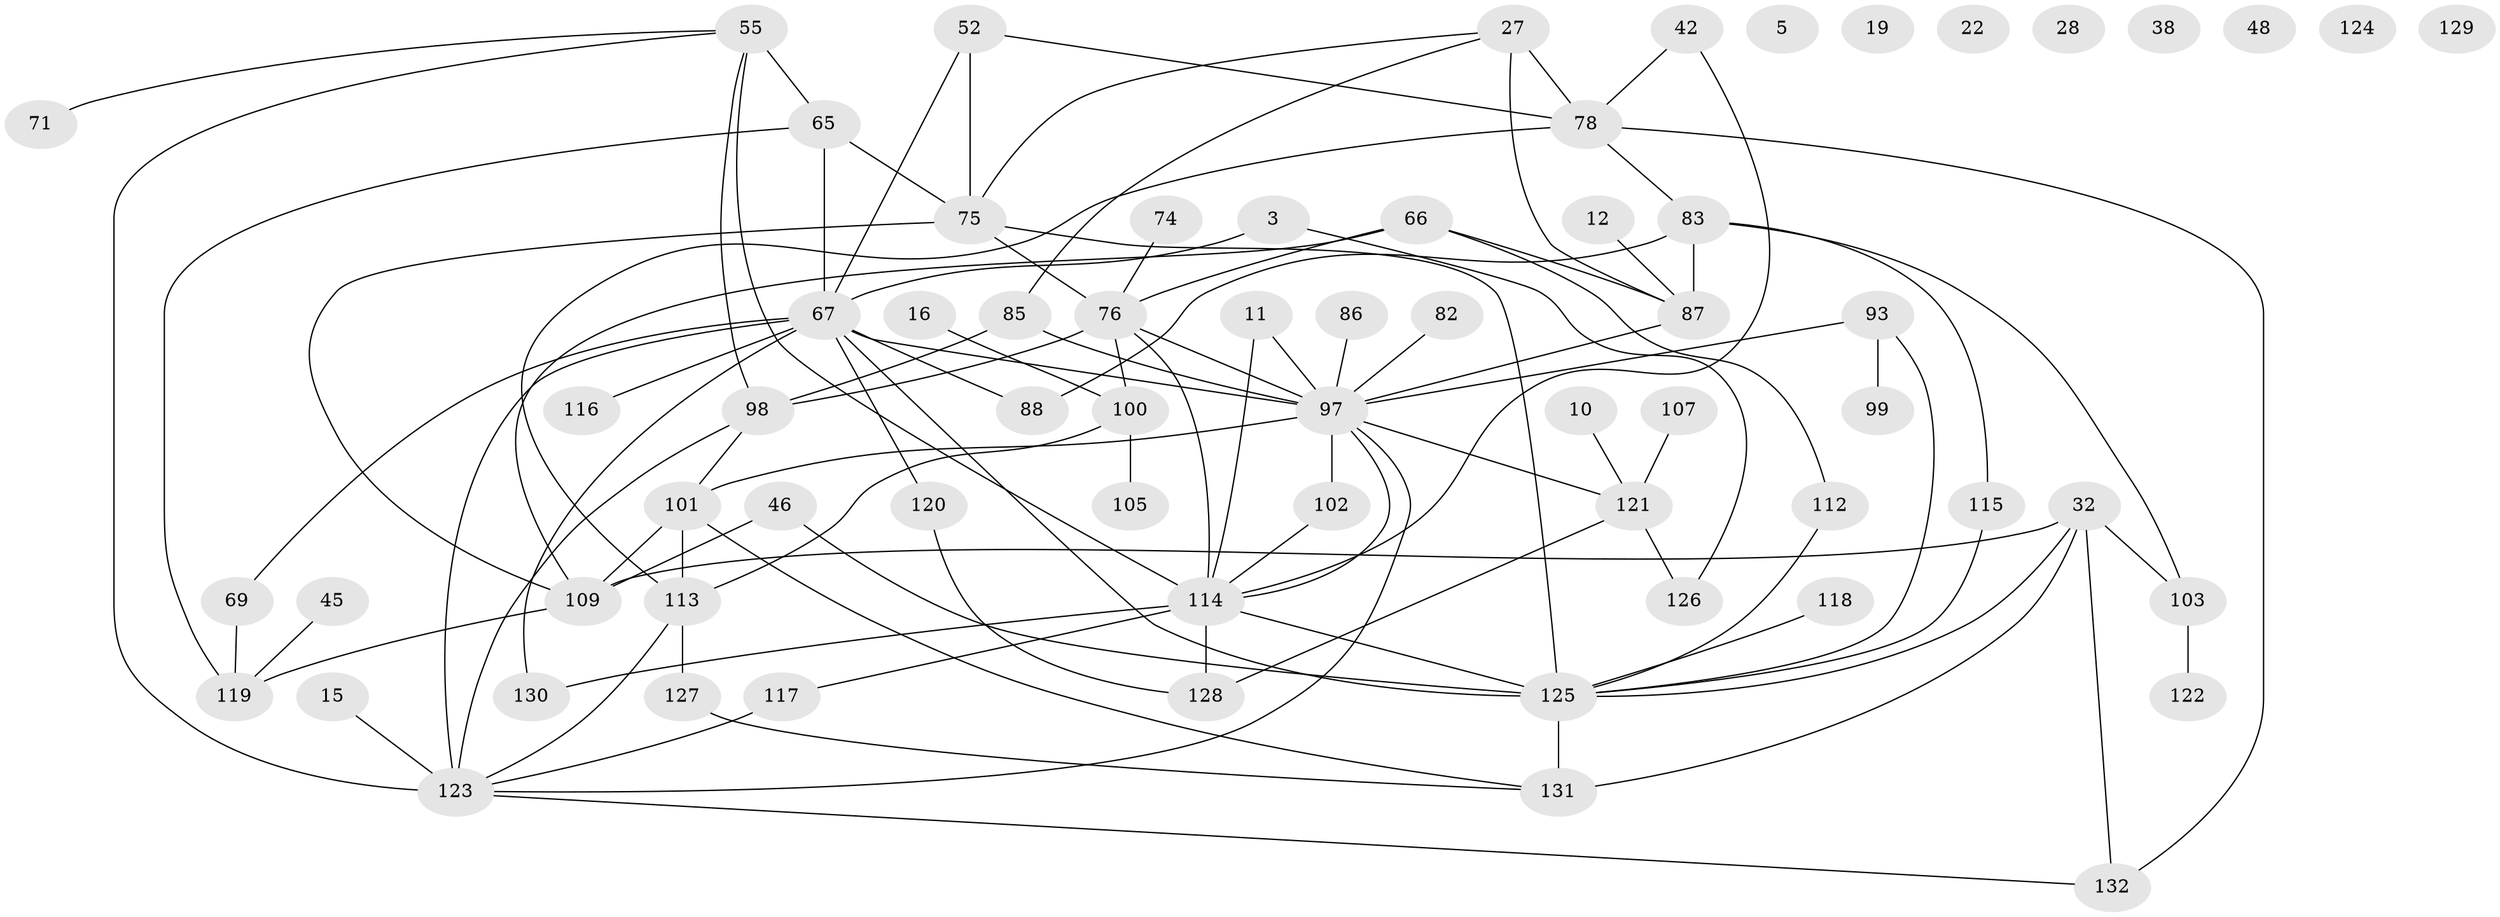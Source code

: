 // original degree distribution, {2: 0.25757575757575757, 3: 0.21212121212121213, 4: 0.16666666666666666, 0: 0.06060606060606061, 5: 0.07575757575757576, 7: 0.045454545454545456, 1: 0.13636363636363635, 6: 0.045454545454545456}
// Generated by graph-tools (version 1.1) at 2025/43/03/04/25 21:43:11]
// undirected, 66 vertices, 101 edges
graph export_dot {
graph [start="1"]
  node [color=gray90,style=filled];
  3;
  5;
  10;
  11;
  12;
  15;
  16;
  19;
  22;
  27 [super="+20"];
  28;
  32;
  38;
  42;
  45;
  46;
  48;
  52;
  55 [super="+31+43"];
  65 [super="+44+35"];
  66 [super="+23"];
  67 [super="+39+59"];
  69;
  71;
  74;
  75 [super="+41"];
  76 [super="+57+56"];
  78;
  82;
  83 [super="+80"];
  85;
  86;
  87 [super="+33"];
  88;
  93;
  97 [super="+4+36+90+96"];
  98 [super="+64+79"];
  99 [super="+51"];
  100;
  101;
  102;
  103 [super="+50+61"];
  105;
  107;
  109;
  112;
  113 [super="+81"];
  114 [super="+54+63+91"];
  115 [super="+1"];
  116;
  117;
  118;
  119;
  120 [super="+92"];
  121 [super="+7+62"];
  122;
  123 [super="+104+106+108"];
  124;
  125 [super="+94+89"];
  126;
  127;
  128;
  129;
  130;
  131 [super="+2+77"];
  132 [super="+110+111"];
  3 -- 126;
  3 -- 67;
  10 -- 121;
  11 -- 114;
  11 -- 97;
  12 -- 87;
  15 -- 123;
  16 -- 100;
  27 -- 75;
  27 -- 78 [weight=2];
  27 -- 85;
  27 -- 87;
  32 -- 109;
  32 -- 125;
  32 -- 131 [weight=2];
  32 -- 103;
  32 -- 132;
  42 -- 78;
  42 -- 114;
  45 -- 119;
  46 -- 109;
  46 -- 125;
  52 -- 75;
  52 -- 78;
  52 -- 67;
  55 -- 65 [weight=2];
  55 -- 71;
  55 -- 114 [weight=3];
  55 -- 98;
  55 -- 123 [weight=2];
  65 -- 119;
  65 -- 75;
  65 -- 67;
  66 -- 87;
  66 -- 109;
  66 -- 112;
  66 -- 76;
  67 -- 88;
  67 -- 97 [weight=2];
  67 -- 130;
  67 -- 69;
  67 -- 116;
  67 -- 120;
  67 -- 125 [weight=2];
  67 -- 123 [weight=3];
  69 -- 119;
  74 -- 76;
  75 -- 76 [weight=2];
  75 -- 109 [weight=2];
  75 -- 125 [weight=2];
  76 -- 97 [weight=3];
  76 -- 100;
  76 -- 114 [weight=2];
  76 -- 98 [weight=2];
  78 -- 83;
  78 -- 113;
  78 -- 132;
  82 -- 97 [weight=2];
  83 -- 88;
  83 -- 115;
  83 -- 87;
  83 -- 103;
  85 -- 97;
  85 -- 98;
  86 -- 97;
  87 -- 97;
  93 -- 99 [weight=2];
  93 -- 97;
  93 -- 125;
  97 -- 101 [weight=3];
  97 -- 121 [weight=2];
  97 -- 102;
  97 -- 114;
  97 -- 123 [weight=2];
  98 -- 101;
  98 -- 123;
  100 -- 105;
  100 -- 113;
  101 -- 109;
  101 -- 113;
  101 -- 131;
  102 -- 114;
  103 -- 122 [weight=2];
  107 -- 121;
  109 -- 119;
  112 -- 125;
  113 -- 127;
  113 -- 123;
  114 -- 128;
  114 -- 117;
  114 -- 130;
  114 -- 125;
  115 -- 125;
  117 -- 123 [weight=2];
  118 -- 125;
  120 -- 128;
  121 -- 128;
  121 -- 126;
  123 -- 132;
  125 -- 131 [weight=2];
  127 -- 131;
}
